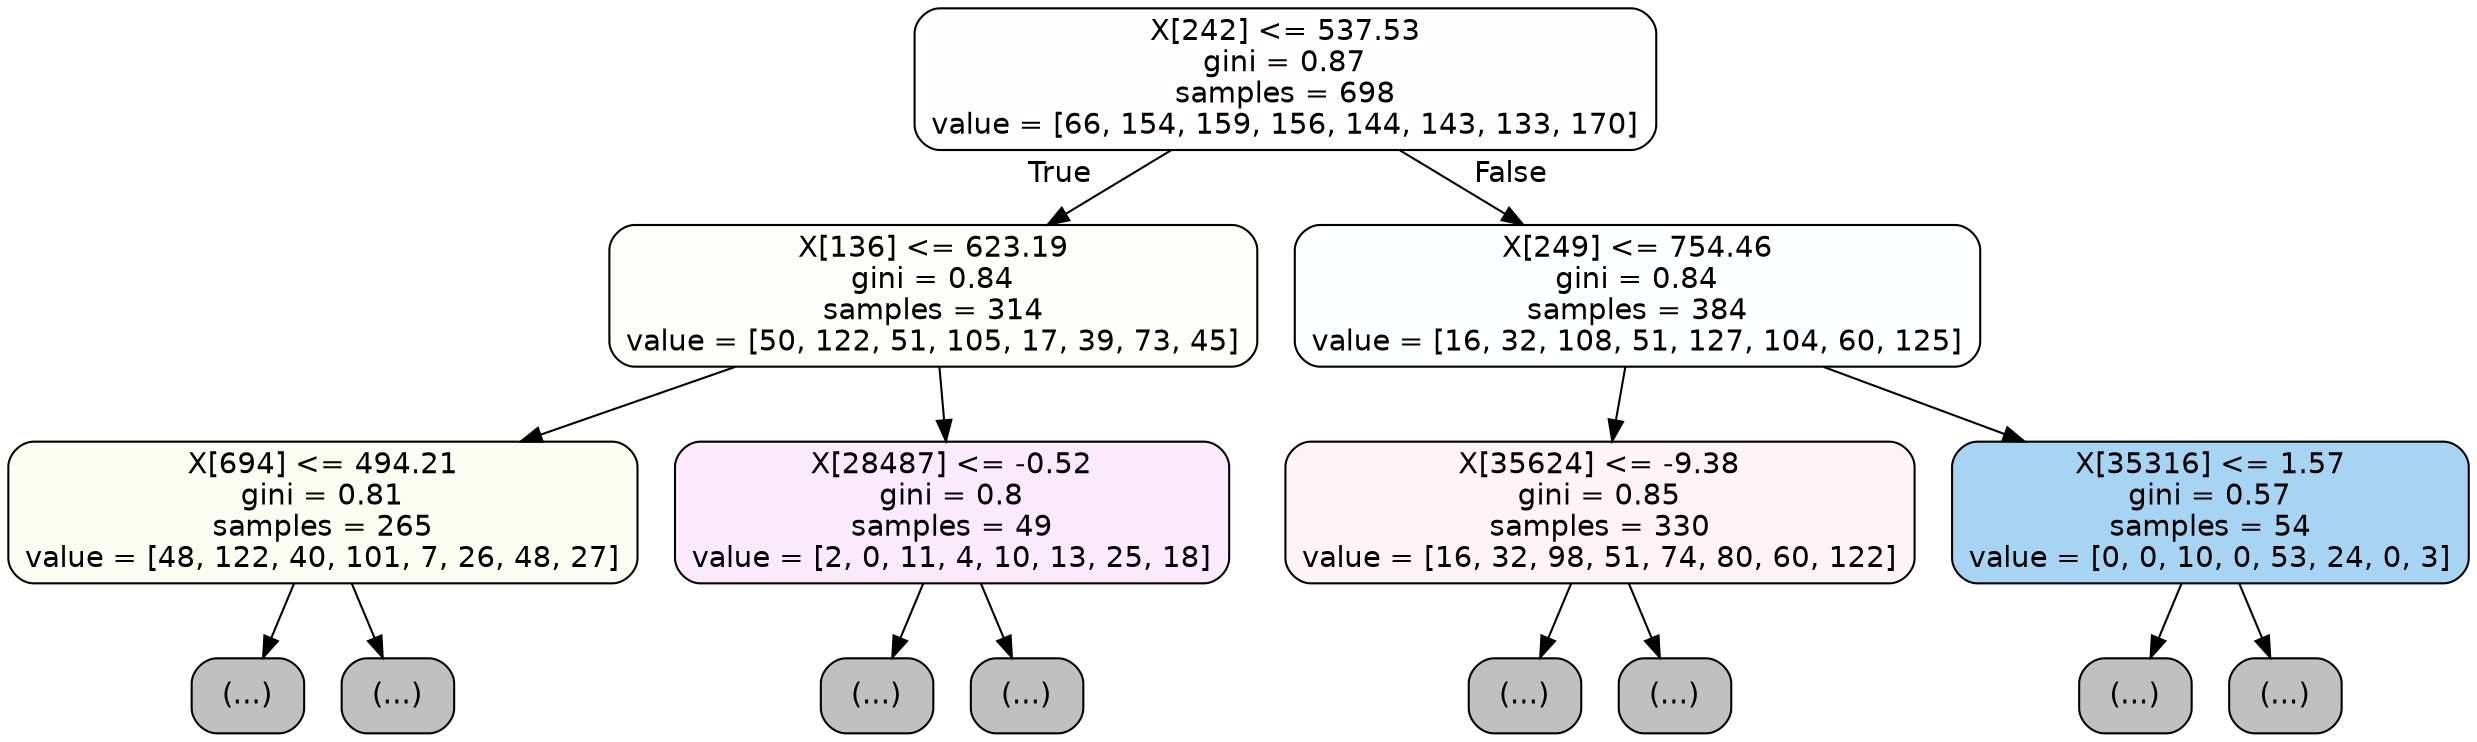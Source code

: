 digraph Tree {
node [shape=box, style="filled, rounded", color="black", fontname="helvetica"] ;
edge [fontname="helvetica"] ;
0 [label="X[242] <= 537.53\ngini = 0.87\nsamples = 698\nvalue = [66, 154, 159, 156, 144, 143, 133, 170]", fillcolor="#fffdfd"] ;
1 [label="X[136] <= 623.19\ngini = 0.84\nsamples = 314\nvalue = [50, 122, 51, 105, 17, 39, 73, 45]", fillcolor="#fdfef7"] ;
0 -> 1 [labeldistance=2.5, labelangle=45, headlabel="True"] ;
2 [label="X[694] <= 494.21\ngini = 0.81\nsamples = 265\nvalue = [48, 122, 40, 101, 7, 26, 48, 27]", fillcolor="#fbfdf2"] ;
1 -> 2 ;
3 [label="(...)", fillcolor="#C0C0C0"] ;
2 -> 3 ;
102 [label="(...)", fillcolor="#C0C0C0"] ;
2 -> 102 ;
173 [label="X[28487] <= -0.52\ngini = 0.8\nsamples = 49\nvalue = [2, 0, 11, 4, 10, 13, 25, 18]", fillcolor="#fbeafc"] ;
1 -> 173 ;
174 [label="(...)", fillcolor="#C0C0C0"] ;
173 -> 174 ;
201 [label="(...)", fillcolor="#C0C0C0"] ;
173 -> 201 ;
210 [label="X[249] <= 754.46\ngini = 0.84\nsamples = 384\nvalue = [16, 32, 108, 51, 127, 104, 60, 125]", fillcolor="#feffff"] ;
0 -> 210 [labeldistance=2.5, labelangle=-45, headlabel="False"] ;
211 [label="X[35624] <= -9.38\ngini = 0.85\nsamples = 330\nvalue = [16, 32, 98, 51, 74, 80, 60, 122]", fillcolor="#fef4f7"] ;
210 -> 211 ;
212 [label="(...)", fillcolor="#C0C0C0"] ;
211 -> 212 ;
271 [label="(...)", fillcolor="#C0C0C0"] ;
211 -> 271 ;
426 [label="X[35316] <= 1.57\ngini = 0.57\nsamples = 54\nvalue = [0, 0, 10, 0, 53, 24, 0, 3]", fillcolor="#a8d4f4"] ;
210 -> 426 ;
427 [label="(...)", fillcolor="#C0C0C0"] ;
426 -> 427 ;
442 [label="(...)", fillcolor="#C0C0C0"] ;
426 -> 442 ;
}